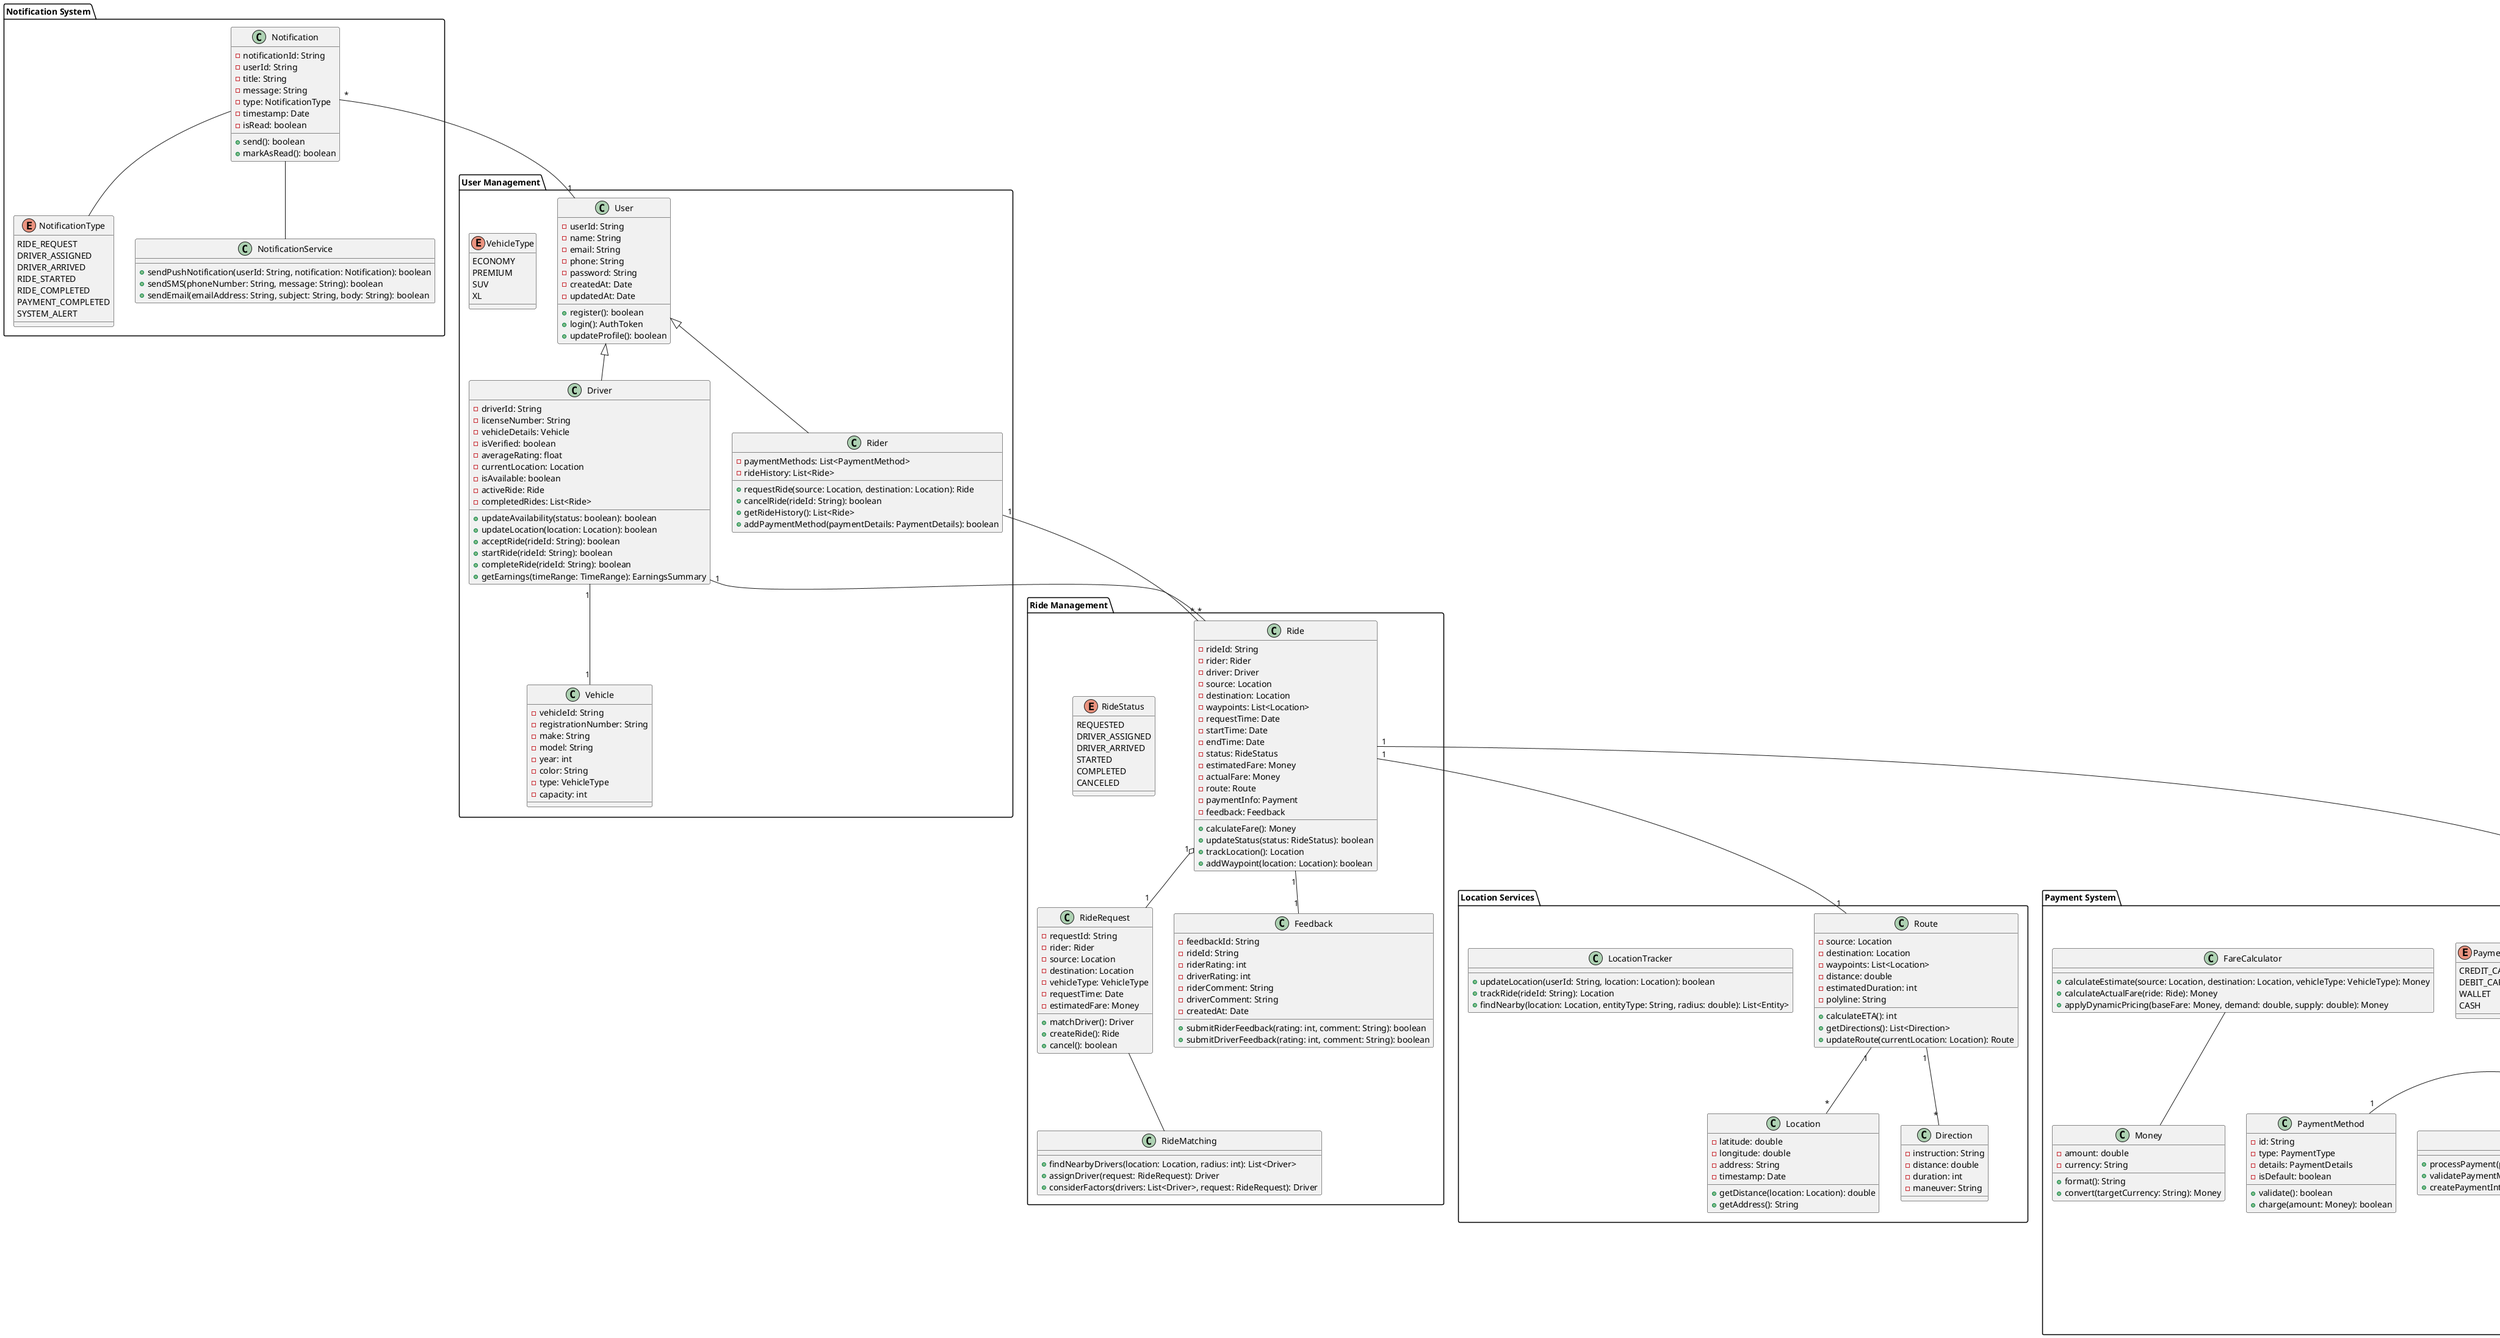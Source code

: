 @startuml
package "User Management" {
  class User {
    -userId: String
    -name: String
    -email: String
    -phone: String
    -password: String
    -createdAt: Date
    -updatedAt: Date
    +register(): boolean
    +login(): AuthToken
    +updateProfile(): boolean
  }

  class Rider {
    -paymentMethods: List<PaymentMethod>
    -rideHistory: List<Ride>
    +requestRide(source: Location, destination: Location): Ride
    +cancelRide(rideId: String): boolean
    +getRideHistory(): List<Ride>
    +addPaymentMethod(paymentDetails: PaymentDetails): boolean
  }

  class Driver {
    -driverId: String
    -licenseNumber: String
    -vehicleDetails: Vehicle
    -isVerified: boolean
    -averageRating: float
    -currentLocation: Location
    -isAvailable: boolean
    -activeRide: Ride
    -completedRides: List<Ride>
    +updateAvailability(status: boolean): boolean
    +updateLocation(location: Location): boolean
    +acceptRide(rideId: String): boolean
    +startRide(rideId: String): boolean
    +completeRide(rideId: String): boolean
    +getEarnings(timeRange: TimeRange): EarningsSummary
  }

  class Vehicle {
    -vehicleId: String
    -registrationNumber: String
    -make: String
    -model: String
    -year: int
    -color: String
    -type: VehicleType
    -capacity: int
  }

  enum VehicleType {
    ECONOMY
    PREMIUM
    SUV
    XL
  }

  User <|-- Rider
  User <|-- Driver
  Driver "1" -- "1" Vehicle
}

package "Ride Management" {
  class Ride {
    -rideId: String
    -rider: Rider
    -driver: Driver
    -source: Location
    -destination: Location
    -waypoints: List<Location>
    -requestTime: Date
    -startTime: Date
    -endTime: Date
    -status: RideStatus
    -estimatedFare: Money
    -actualFare: Money
    -route: Route
    -paymentInfo: Payment
    -feedback: Feedback
    +calculateFare(): Money
    +updateStatus(status: RideStatus): boolean
    +trackLocation(): Location
    +addWaypoint(location: Location): boolean
  }

  enum RideStatus {
    REQUESTED
    DRIVER_ASSIGNED
    DRIVER_ARRIVED
    STARTED
    COMPLETED
    CANCELED
  }

  class RideRequest {
    -requestId: String
    -rider: Rider
    -source: Location
    -destination: Location
    -vehicleType: VehicleType
    -requestTime: Date
    -estimatedFare: Money
    +matchDriver(): Driver
    +createRide(): Ride
    +cancel(): boolean
  }

  class Feedback {
    -feedbackId: String
    -rideId: String
    -riderRating: int
    -driverRating: int
    -riderComment: String
    -driverComment: String
    -createdAt: Date
    +submitRiderFeedback(rating: int, comment: String): boolean
    +submitDriverFeedback(rating: int, comment: String): boolean
  }

  class RideMatching {
    +findNearbyDrivers(location: Location, radius: int): List<Driver>
    +assignDriver(request: RideRequest): Driver
    +considerFactors(drivers: List<Driver>, request: RideRequest): Driver
  }

  Ride "1" o-- "1" RideRequest
  Ride "1" -- "1" Feedback
  RideRequest -- RideMatching
}

package "Location Services" {
  class Location {
    -latitude: double
    -longitude: double
    -address: String
    -timestamp: Date
    +getDistance(location: Location): double
    +getAddress(): String
  }

  class Route {
    -source: Location
    -destination: Location
    -waypoints: List<Location>
    -distance: double
    -estimatedDuration: int
    -polyline: String
    +calculateETA(): int
    +getDirections(): List<Direction>
    +updateRoute(currentLocation: Location): Route
  }

  class Direction {
    -instruction: String
    -distance: double
    -duration: int
    -maneuver: String
  }

  class LocationTracker {
    +updateLocation(userId: String, location: Location): boolean
    +trackRide(rideId: String): Location
    +findNearby(location: Location, entityType: String, radius: double): List<Entity>
  }

  Route "1" -- "*" Direction
  Route "1" -- "*" Location
}

package "Payment System" {
  class Payment {
    -paymentId: String
    -rideId: String
    -amount: Money
    -method: PaymentMethod
    -status: PaymentStatus
    -timestamp: Date
    +process(): boolean
    +generateReceipt(): Receipt
    +refund(): boolean
  }

  class Money {
    -amount: double
    -currency: String
    +format(): String
    +convert(targetCurrency: String): Money
  }

  enum PaymentStatus {
    PENDING
    COMPLETED
    FAILED
    REFUNDED
  }

  class PaymentMethod {
    -id: String
    -type: PaymentType
    -details: PaymentDetails
    -isDefault: boolean
    +validate(): boolean
    +charge(amount: Money): boolean
  }

  enum PaymentType {
    CREDIT_CARD
    DEBIT_CARD
    WALLET
    CASH
  }

  class PaymentProcessor {
    +processPayment(payment: Payment): PaymentStatus
    +validatePaymentMethod(method: PaymentMethod): boolean
    +createPaymentIntent(ride: Ride): Payment
  }

  class Receipt {
    -receiptId: String
    -rideId: String
    -timestamp: Date
    -items: List<ReceiptItem>
    -subtotal: Money
    -discount: Money
    -tax: Money
    -total: Money
    +generate(): String
    +email(emailAddress: String): boolean
  }

  class ReceiptItem {
    -description: String
    -amount: Money
  }

  class FareCalculator {
    +calculateEstimate(source: Location, destination: Location, vehicleType: VehicleType): Money
    +calculateActualFare(ride: Ride): Money
    +applyDynamicPricing(baseFare: Money, demand: double, supply: double): Money
  }

  Payment "1" -- "1" PaymentMethod
  Payment -- PaymentProcessor
  Payment "1" -- "1" Receipt
  Receipt "1" -- "*" ReceiptItem
  FareCalculator -- Money
}

package "Notification System" {
  class Notification {
    -notificationId: String
    -userId: String
    -title: String
    -message: String
    -type: NotificationType
    -timestamp: Date
    -isRead: boolean
    +send(): boolean
    +markAsRead(): boolean
  }

  enum NotificationType {
    RIDE_REQUEST
    DRIVER_ASSIGNED
    DRIVER_ARRIVED
    RIDE_STARTED
    RIDE_COMPLETED
    PAYMENT_COMPLETED
    SYSTEM_ALERT
  }

  class NotificationService {
    +sendPushNotification(userId: String, notification: Notification): boolean
    +sendSMS(phoneNumber: String, message: String): boolean
    +sendEmail(emailAddress: String, subject: String, body: String): boolean
  }

  Notification -- NotificationType
  Notification -- NotificationService
}

' Relationships between packages
Rider "1" -- "*" Ride
Driver "1" -- "*" Ride
Ride "1" -- "1" Payment
Ride "1" -- "1" Route
Notification "*" -- "1" User
@enduml